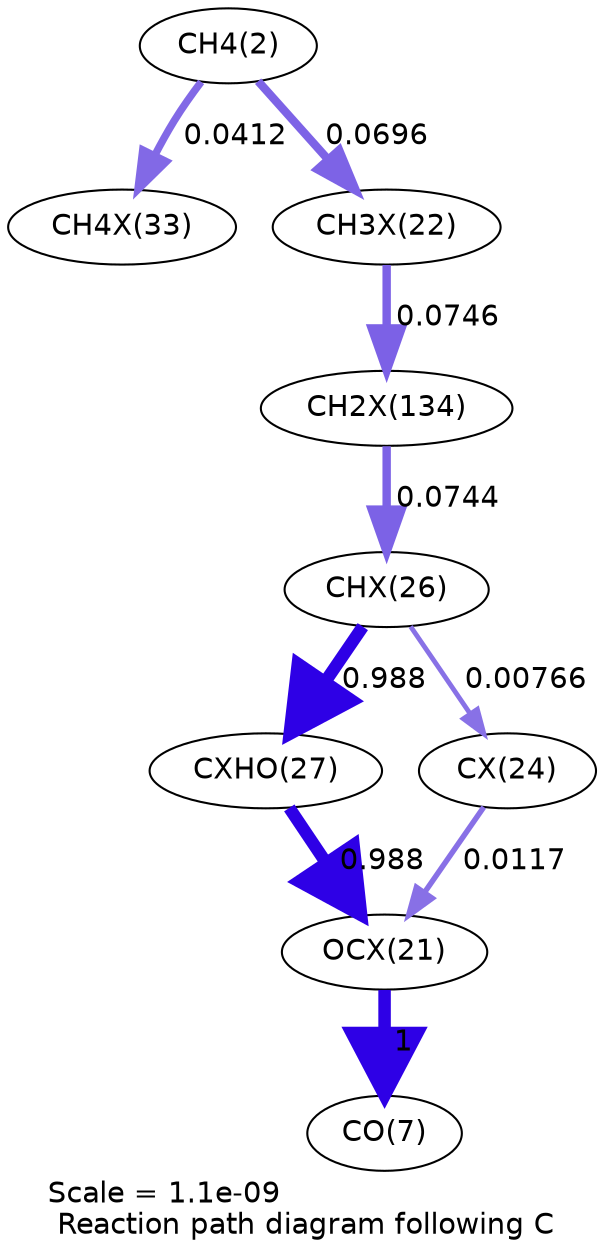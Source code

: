digraph reaction_paths {
center=1;
s4 -> s40[fontname="Helvetica", penwidth=3.59, arrowsize=1.8, color="0.7, 0.541, 0.9"
, label=" 0.0412"];
s4 -> s35[fontname="Helvetica", penwidth=3.99, arrowsize=1.99, color="0.7, 0.57, 0.9"
, label=" 0.0696"];
s35 -> s48[fontname="Helvetica", penwidth=4.04, arrowsize=2.02, color="0.7, 0.575, 0.9"
, label=" 0.0746"];
s48 -> s38[fontname="Helvetica", penwidth=4.04, arrowsize=2.02, color="0.7, 0.574, 0.9"
, label=" 0.0744"];
s38 -> s39[fontname="Helvetica", penwidth=5.99, arrowsize=3, color="0.7, 1.49, 0.9"
, label=" 0.988"];
s38 -> s37[fontname="Helvetica", penwidth=2.32, arrowsize=1.16, color="0.7, 0.508, 0.9"
, label=" 0.00766"];
s39 -> s34[fontname="Helvetica", penwidth=5.99, arrowsize=3, color="0.7, 1.49, 0.9"
, label=" 0.988"];
s34 -> s9[fontname="Helvetica", penwidth=6, arrowsize=3, color="0.7, 1.5, 0.9"
, label=" 1"];
s37 -> s34[fontname="Helvetica", penwidth=2.64, arrowsize=1.32, color="0.7, 0.512, 0.9"
, label=" 0.0117"];
s4 [ fontname="Helvetica", label="CH4(2)"];
s9 [ fontname="Helvetica", label="CO(7)"];
s34 [ fontname="Helvetica", label="OCX(21)"];
s35 [ fontname="Helvetica", label="CH3X(22)"];
s37 [ fontname="Helvetica", label="CX(24)"];
s38 [ fontname="Helvetica", label="CHX(26)"];
s39 [ fontname="Helvetica", label="CXHO(27)"];
s40 [ fontname="Helvetica", label="CH4X(33)"];
s48 [ fontname="Helvetica", label="CH2X(134)"];
 label = "Scale = 1.1e-09\l Reaction path diagram following C";
 fontname = "Helvetica";
}
